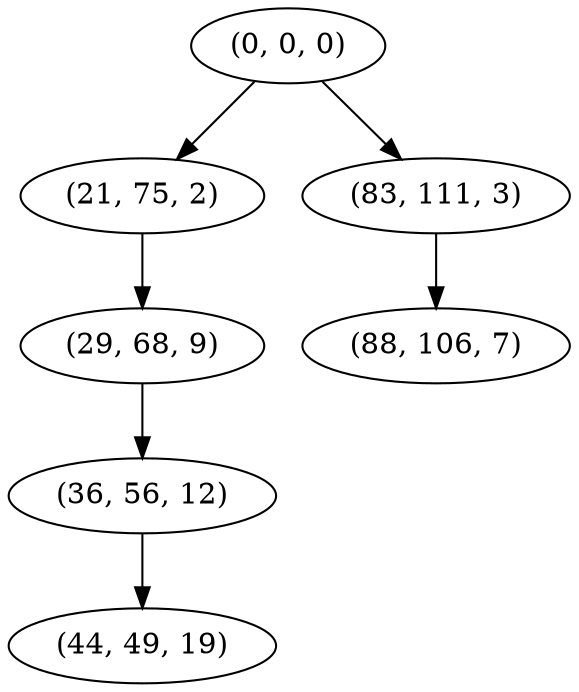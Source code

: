 digraph tree {
    "(0, 0, 0)";
    "(21, 75, 2)";
    "(29, 68, 9)";
    "(36, 56, 12)";
    "(44, 49, 19)";
    "(83, 111, 3)";
    "(88, 106, 7)";
    "(0, 0, 0)" -> "(21, 75, 2)";
    "(0, 0, 0)" -> "(83, 111, 3)";
    "(21, 75, 2)" -> "(29, 68, 9)";
    "(29, 68, 9)" -> "(36, 56, 12)";
    "(36, 56, 12)" -> "(44, 49, 19)";
    "(83, 111, 3)" -> "(88, 106, 7)";
}
